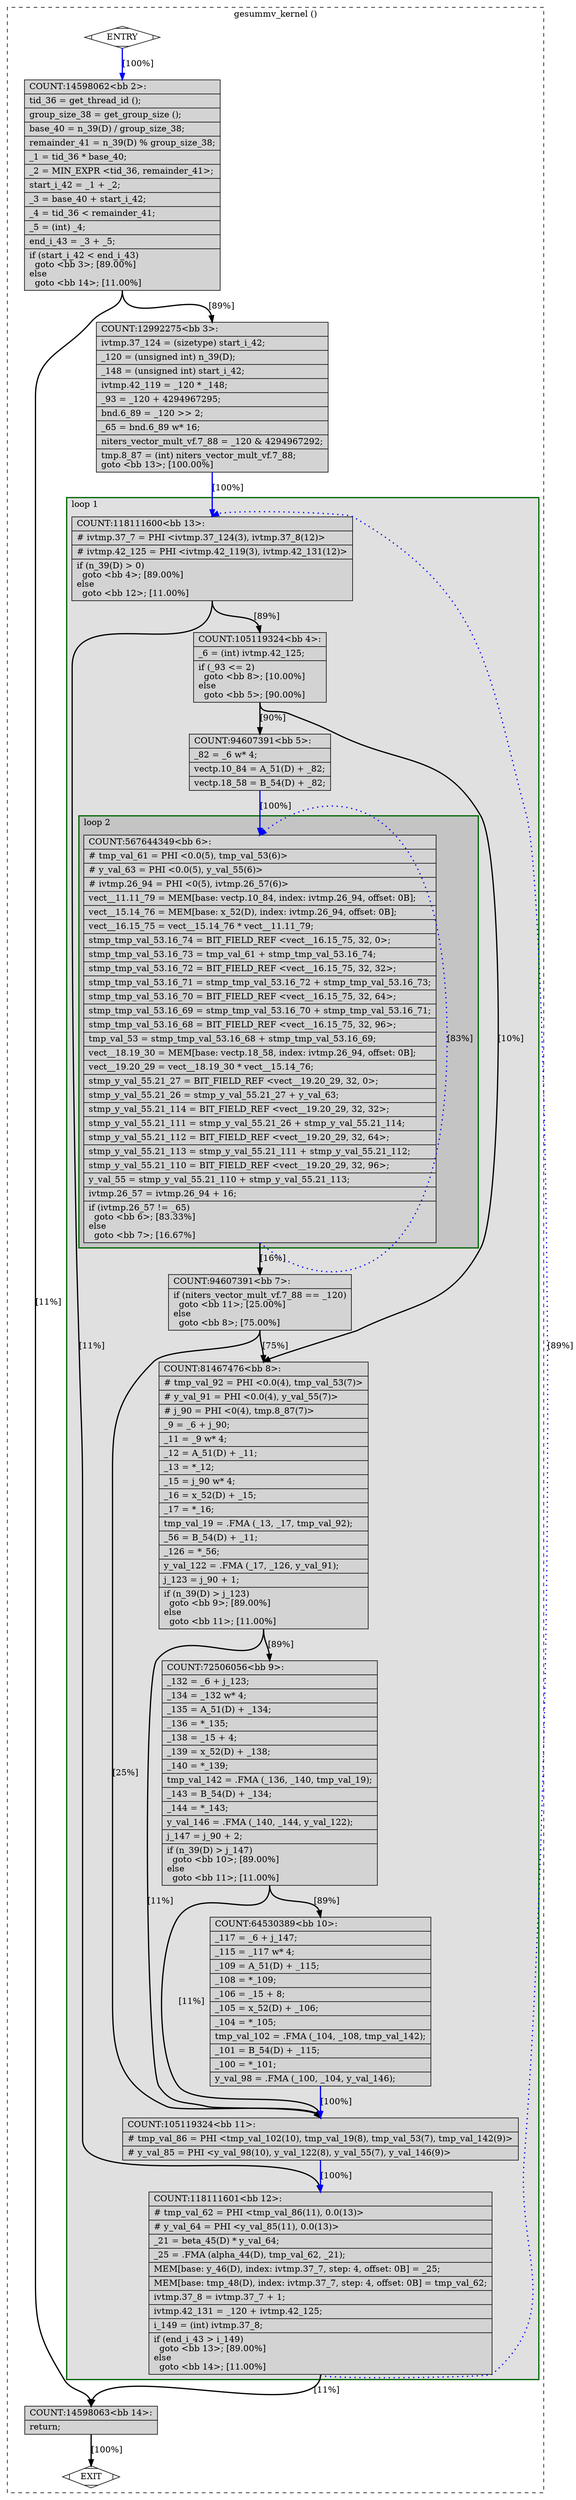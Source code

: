 digraph "gesummv.dev.c.231t.optimized" {
overlap=false;
subgraph "cluster_gesummv_kernel" {
	style="dashed";
	color="black";
	label="gesummv_kernel ()";
	subgraph cluster_3_1 {
	style="filled";
	color="darkgreen";
	fillcolor="grey88";
	label="loop 1";
	labeljust=l;
	penwidth=2;
	subgraph cluster_3_2 {
	style="filled";
	color="darkgreen";
	fillcolor="grey77";
	label="loop 2";
	labeljust=l;
	penwidth=2;
	fn_3_basic_block_6 [shape=record,style=filled,fillcolor=lightgrey,label="{COUNT:567644349\<bb\ 6\>:\l\
|#\ tmp_val_61\ =\ PHI\ \<0.0(5),\ tmp_val_53(6)\>\l\
|#\ y_val_63\ =\ PHI\ \<0.0(5),\ y_val_55(6)\>\l\
|#\ ivtmp.26_94\ =\ PHI\ \<0(5),\ ivtmp.26_57(6)\>\l\
|vect__11.11_79\ =\ MEM[base:\ vectp.10_84,\ index:\ ivtmp.26_94,\ offset:\ 0B];\l\
|vect__15.14_76\ =\ MEM[base:\ x_52(D),\ index:\ ivtmp.26_94,\ offset:\ 0B];\l\
|vect__16.15_75\ =\ vect__15.14_76\ *\ vect__11.11_79;\l\
|stmp_tmp_val_53.16_74\ =\ BIT_FIELD_REF\ \<vect__16.15_75,\ 32,\ 0\>;\l\
|stmp_tmp_val_53.16_73\ =\ tmp_val_61\ +\ stmp_tmp_val_53.16_74;\l\
|stmp_tmp_val_53.16_72\ =\ BIT_FIELD_REF\ \<vect__16.15_75,\ 32,\ 32\>;\l\
|stmp_tmp_val_53.16_71\ =\ stmp_tmp_val_53.16_72\ +\ stmp_tmp_val_53.16_73;\l\
|stmp_tmp_val_53.16_70\ =\ BIT_FIELD_REF\ \<vect__16.15_75,\ 32,\ 64\>;\l\
|stmp_tmp_val_53.16_69\ =\ stmp_tmp_val_53.16_70\ +\ stmp_tmp_val_53.16_71;\l\
|stmp_tmp_val_53.16_68\ =\ BIT_FIELD_REF\ \<vect__16.15_75,\ 32,\ 96\>;\l\
|tmp_val_53\ =\ stmp_tmp_val_53.16_68\ +\ stmp_tmp_val_53.16_69;\l\
|vect__18.19_30\ =\ MEM[base:\ vectp.18_58,\ index:\ ivtmp.26_94,\ offset:\ 0B];\l\
|vect__19.20_29\ =\ vect__18.19_30\ *\ vect__15.14_76;\l\
|stmp_y_val_55.21_27\ =\ BIT_FIELD_REF\ \<vect__19.20_29,\ 32,\ 0\>;\l\
|stmp_y_val_55.21_26\ =\ stmp_y_val_55.21_27\ +\ y_val_63;\l\
|stmp_y_val_55.21_114\ =\ BIT_FIELD_REF\ \<vect__19.20_29,\ 32,\ 32\>;\l\
|stmp_y_val_55.21_111\ =\ stmp_y_val_55.21_26\ +\ stmp_y_val_55.21_114;\l\
|stmp_y_val_55.21_112\ =\ BIT_FIELD_REF\ \<vect__19.20_29,\ 32,\ 64\>;\l\
|stmp_y_val_55.21_113\ =\ stmp_y_val_55.21_111\ +\ stmp_y_val_55.21_112;\l\
|stmp_y_val_55.21_110\ =\ BIT_FIELD_REF\ \<vect__19.20_29,\ 32,\ 96\>;\l\
|y_val_55\ =\ stmp_y_val_55.21_110\ +\ stmp_y_val_55.21_113;\l\
|ivtmp.26_57\ =\ ivtmp.26_94\ +\ 16;\l\
|if\ (ivtmp.26_57\ !=\ _65)\l\
\ \ goto\ \<bb\ 6\>;\ [83.33%]\l\
else\l\
\ \ goto\ \<bb\ 7\>;\ [16.67%]\l\
}"];

	}
	fn_3_basic_block_13 [shape=record,style=filled,fillcolor=lightgrey,label="{COUNT:118111600\<bb\ 13\>:\l\
|#\ ivtmp.37_7\ =\ PHI\ \<ivtmp.37_124(3),\ ivtmp.37_8(12)\>\l\
|#\ ivtmp.42_125\ =\ PHI\ \<ivtmp.42_119(3),\ ivtmp.42_131(12)\>\l\
|if\ (n_39(D)\ \>\ 0)\l\
\ \ goto\ \<bb\ 4\>;\ [89.00%]\l\
else\l\
\ \ goto\ \<bb\ 12\>;\ [11.00%]\l\
}"];

	fn_3_basic_block_4 [shape=record,style=filled,fillcolor=lightgrey,label="{COUNT:105119324\<bb\ 4\>:\l\
|_6\ =\ (int)\ ivtmp.42_125;\l\
|if\ (_93\ \<=\ 2)\l\
\ \ goto\ \<bb\ 8\>;\ [10.00%]\l\
else\l\
\ \ goto\ \<bb\ 5\>;\ [90.00%]\l\
}"];

	fn_3_basic_block_12 [shape=record,style=filled,fillcolor=lightgrey,label="{COUNT:118111601\<bb\ 12\>:\l\
|#\ tmp_val_62\ =\ PHI\ \<tmp_val_86(11),\ 0.0(13)\>\l\
|#\ y_val_64\ =\ PHI\ \<y_val_85(11),\ 0.0(13)\>\l\
|_21\ =\ beta_45(D)\ *\ y_val_64;\l\
|_25\ =\ .FMA\ (alpha_44(D),\ tmp_val_62,\ _21);\l\
|MEM[base:\ y_46(D),\ index:\ ivtmp.37_7,\ step:\ 4,\ offset:\ 0B]\ =\ _25;\l\
|MEM[base:\ tmp_48(D),\ index:\ ivtmp.37_7,\ step:\ 4,\ offset:\ 0B]\ =\ tmp_val_62;\l\
|ivtmp.37_8\ =\ ivtmp.37_7\ +\ 1;\l\
|ivtmp.42_131\ =\ _120\ +\ ivtmp.42_125;\l\
|i_149\ =\ (int)\ ivtmp.37_8;\l\
|if\ (end_i_43\ \>\ i_149)\l\
\ \ goto\ \<bb\ 13\>;\ [89.00%]\l\
else\l\
\ \ goto\ \<bb\ 14\>;\ [11.00%]\l\
}"];

	fn_3_basic_block_5 [shape=record,style=filled,fillcolor=lightgrey,label="{COUNT:94607391\<bb\ 5\>:\l\
|_82\ =\ _6\ w*\ 4;\l\
|vectp.10_84\ =\ A_51(D)\ +\ _82;\l\
|vectp.18_58\ =\ B_54(D)\ +\ _82;\l\
}"];

	fn_3_basic_block_8 [shape=record,style=filled,fillcolor=lightgrey,label="{COUNT:81467476\<bb\ 8\>:\l\
|#\ tmp_val_92\ =\ PHI\ \<0.0(4),\ tmp_val_53(7)\>\l\
|#\ y_val_91\ =\ PHI\ \<0.0(4),\ y_val_55(7)\>\l\
|#\ j_90\ =\ PHI\ \<0(4),\ tmp.8_87(7)\>\l\
|_9\ =\ _6\ +\ j_90;\l\
|_11\ =\ _9\ w*\ 4;\l\
|_12\ =\ A_51(D)\ +\ _11;\l\
|_13\ =\ *_12;\l\
|_15\ =\ j_90\ w*\ 4;\l\
|_16\ =\ x_52(D)\ +\ _15;\l\
|_17\ =\ *_16;\l\
|tmp_val_19\ =\ .FMA\ (_13,\ _17,\ tmp_val_92);\l\
|_56\ =\ B_54(D)\ +\ _11;\l\
|_126\ =\ *_56;\l\
|y_val_122\ =\ .FMA\ (_17,\ _126,\ y_val_91);\l\
|j_123\ =\ j_90\ +\ 1;\l\
|if\ (n_39(D)\ \>\ j_123)\l\
\ \ goto\ \<bb\ 9\>;\ [89.00%]\l\
else\l\
\ \ goto\ \<bb\ 11\>;\ [11.00%]\l\
}"];

	fn_3_basic_block_9 [shape=record,style=filled,fillcolor=lightgrey,label="{COUNT:72506056\<bb\ 9\>:\l\
|_132\ =\ _6\ +\ j_123;\l\
|_134\ =\ _132\ w*\ 4;\l\
|_135\ =\ A_51(D)\ +\ _134;\l\
|_136\ =\ *_135;\l\
|_138\ =\ _15\ +\ 4;\l\
|_139\ =\ x_52(D)\ +\ _138;\l\
|_140\ =\ *_139;\l\
|tmp_val_142\ =\ .FMA\ (_136,\ _140,\ tmp_val_19);\l\
|_143\ =\ B_54(D)\ +\ _134;\l\
|_144\ =\ *_143;\l\
|y_val_146\ =\ .FMA\ (_140,\ _144,\ y_val_122);\l\
|j_147\ =\ j_90\ +\ 2;\l\
|if\ (n_39(D)\ \>\ j_147)\l\
\ \ goto\ \<bb\ 10\>;\ [89.00%]\l\
else\l\
\ \ goto\ \<bb\ 11\>;\ [11.00%]\l\
}"];

	fn_3_basic_block_11 [shape=record,style=filled,fillcolor=lightgrey,label="{COUNT:105119324\<bb\ 11\>:\l\
|#\ tmp_val_86\ =\ PHI\ \<tmp_val_102(10),\ tmp_val_19(8),\ tmp_val_53(7),\ tmp_val_142(9)\>\l\
|#\ y_val_85\ =\ PHI\ \<y_val_98(10),\ y_val_122(8),\ y_val_55(7),\ y_val_146(9)\>\l\
}"];

	fn_3_basic_block_7 [shape=record,style=filled,fillcolor=lightgrey,label="{COUNT:94607391\<bb\ 7\>:\l\
|if\ (niters_vector_mult_vf.7_88\ ==\ _120)\l\
\ \ goto\ \<bb\ 11\>;\ [25.00%]\l\
else\l\
\ \ goto\ \<bb\ 8\>;\ [75.00%]\l\
}"];

	fn_3_basic_block_10 [shape=record,style=filled,fillcolor=lightgrey,label="{COUNT:64530389\<bb\ 10\>:\l\
|_117\ =\ _6\ +\ j_147;\l\
|_115\ =\ _117\ w*\ 4;\l\
|_109\ =\ A_51(D)\ +\ _115;\l\
|_108\ =\ *_109;\l\
|_106\ =\ _15\ +\ 8;\l\
|_105\ =\ x_52(D)\ +\ _106;\l\
|_104\ =\ *_105;\l\
|tmp_val_102\ =\ .FMA\ (_104,\ _108,\ tmp_val_142);\l\
|_101\ =\ B_54(D)\ +\ _115;\l\
|_100\ =\ *_101;\l\
|y_val_98\ =\ .FMA\ (_100,\ _104,\ y_val_146);\l\
}"];

	}
	fn_3_basic_block_0 [shape=Mdiamond,style=filled,fillcolor=white,label="ENTRY"];

	fn_3_basic_block_1 [shape=Mdiamond,style=filled,fillcolor=white,label="EXIT"];

	fn_3_basic_block_2 [shape=record,style=filled,fillcolor=lightgrey,label="{COUNT:14598062\<bb\ 2\>:\l\
|tid_36\ =\ get_thread_id\ ();\l\
|group_size_38\ =\ get_group_size\ ();\l\
|base_40\ =\ n_39(D)\ /\ group_size_38;\l\
|remainder_41\ =\ n_39(D)\ %\ group_size_38;\l\
|_1\ =\ tid_36\ *\ base_40;\l\
|_2\ =\ MIN_EXPR\ \<tid_36,\ remainder_41\>;\l\
|start_i_42\ =\ _1\ +\ _2;\l\
|_3\ =\ base_40\ +\ start_i_42;\l\
|_4\ =\ tid_36\ \<\ remainder_41;\l\
|_5\ =\ (int)\ _4;\l\
|end_i_43\ =\ _3\ +\ _5;\l\
|if\ (start_i_42\ \<\ end_i_43)\l\
\ \ goto\ \<bb\ 3\>;\ [89.00%]\l\
else\l\
\ \ goto\ \<bb\ 14\>;\ [11.00%]\l\
}"];

	fn_3_basic_block_3 [shape=record,style=filled,fillcolor=lightgrey,label="{COUNT:12992275\<bb\ 3\>:\l\
|ivtmp.37_124\ =\ (sizetype)\ start_i_42;\l\
|_120\ =\ (unsigned\ int)\ n_39(D);\l\
|_148\ =\ (unsigned\ int)\ start_i_42;\l\
|ivtmp.42_119\ =\ _120\ *\ _148;\l\
|_93\ =\ _120\ +\ 4294967295;\l\
|bnd.6_89\ =\ _120\ \>\>\ 2;\l\
|_65\ =\ bnd.6_89\ w*\ 16;\l\
|niters_vector_mult_vf.7_88\ =\ _120\ &\ 4294967292;\l\
|tmp.8_87\ =\ (int)\ niters_vector_mult_vf.7_88;\l\
goto\ \<bb\ 13\>;\ [100.00%]\l\
}"];

	fn_3_basic_block_14 [shape=record,style=filled,fillcolor=lightgrey,label="{COUNT:14598063\<bb\ 14\>:\l\
|return;\l\
}"];

	fn_3_basic_block_0:s -> fn_3_basic_block_2:n [style="solid,bold",color=blue,weight=100,constraint=true,label="[100%]"];
	fn_3_basic_block_2:s -> fn_3_basic_block_3:n [style="solid,bold",color=black,weight=10,constraint=true,label="[89%]"];
	fn_3_basic_block_2:s -> fn_3_basic_block_14:n [style="solid,bold",color=black,weight=10,constraint=true,label="[11%]"];
	fn_3_basic_block_3:s -> fn_3_basic_block_13:n [style="solid,bold",color=blue,weight=100,constraint=true,label="[100%]"];
	fn_3_basic_block_4:s -> fn_3_basic_block_5:n [style="solid,bold",color=black,weight=10,constraint=true,label="[90%]"];
	fn_3_basic_block_4:s -> fn_3_basic_block_8:n [style="solid,bold",color=black,weight=10,constraint=true,label="[10%]"];
	fn_3_basic_block_5:s -> fn_3_basic_block_6:n [style="solid,bold",color=blue,weight=100,constraint=true,label="[100%]"];
	fn_3_basic_block_6:s -> fn_3_basic_block_6:n [style="dotted,bold",color=blue,weight=10,constraint=false,label="[83%]"];
	fn_3_basic_block_6:s -> fn_3_basic_block_7:n [style="solid,bold",color=black,weight=10,constraint=true,label="[16%]"];
	fn_3_basic_block_7:s -> fn_3_basic_block_8:n [style="solid,bold",color=black,weight=10,constraint=true,label="[75%]"];
	fn_3_basic_block_7:s -> fn_3_basic_block_11:n [style="solid,bold",color=black,weight=10,constraint=true,label="[25%]"];
	fn_3_basic_block_8:s -> fn_3_basic_block_9:n [style="solid,bold",color=black,weight=10,constraint=true,label="[89%]"];
	fn_3_basic_block_8:s -> fn_3_basic_block_11:n [style="solid,bold",color=black,weight=10,constraint=true,label="[11%]"];
	fn_3_basic_block_9:s -> fn_3_basic_block_10:n [style="solid,bold",color=black,weight=10,constraint=true,label="[89%]"];
	fn_3_basic_block_9:s -> fn_3_basic_block_11:n [style="solid,bold",color=black,weight=10,constraint=true,label="[11%]"];
	fn_3_basic_block_10:s -> fn_3_basic_block_11:n [style="solid,bold",color=blue,weight=100,constraint=true,label="[100%]"];
	fn_3_basic_block_11:s -> fn_3_basic_block_12:n [style="solid,bold",color=blue,weight=100,constraint=true,label="[100%]"];
	fn_3_basic_block_12:s -> fn_3_basic_block_13:n [style="dotted,bold",color=blue,weight=10,constraint=false,label="[89%]"];
	fn_3_basic_block_12:s -> fn_3_basic_block_14:n [style="solid,bold",color=black,weight=10,constraint=true,label="[11%]"];
	fn_3_basic_block_13:s -> fn_3_basic_block_4:n [style="solid,bold",color=black,weight=10,constraint=true,label="[89%]"];
	fn_3_basic_block_13:s -> fn_3_basic_block_12:n [style="solid,bold",color=black,weight=10,constraint=true,label="[11%]"];
	fn_3_basic_block_14:s -> fn_3_basic_block_1:n [style="solid,bold",color=black,weight=10,constraint=true,label="[100%]"];
	fn_3_basic_block_0:s -> fn_3_basic_block_1:n [style="invis",constraint=true];
}
}
